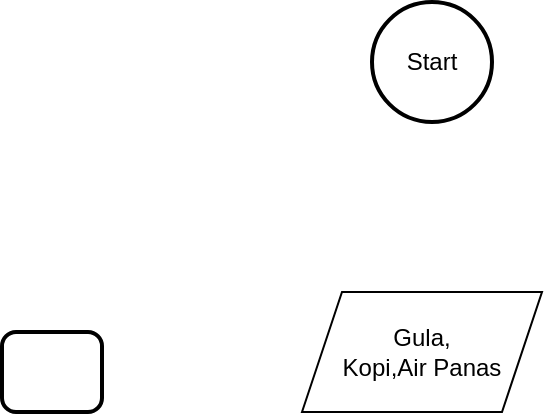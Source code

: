 <mxfile version="21.6.5" type="github">
  <diagram name="Page-1" id="FV0oEAjTnMGudxqZYHoA">
    <mxGraphModel dx="739" dy="462" grid="1" gridSize="10" guides="1" tooltips="1" connect="1" arrows="1" fold="1" page="1" pageScale="1" pageWidth="850" pageHeight="1100" math="0" shadow="0">
      <root>
        <mxCell id="0" />
        <mxCell id="1" parent="0" />
        <mxCell id="qTVbV7Np9YWSOGLKm-d4-1" value="Start" style="strokeWidth=2;html=1;shape=mxgraph.flowchart.start_2;whiteSpace=wrap;" vertex="1" parent="1">
          <mxGeometry x="345" y="55" width="60" height="60" as="geometry" />
        </mxCell>
        <mxCell id="qTVbV7Np9YWSOGLKm-d4-2" value="" style="rounded=1;whiteSpace=wrap;html=1;absoluteArcSize=1;arcSize=14;strokeWidth=2;" vertex="1" parent="1">
          <mxGeometry x="160" y="220" width="50" height="40" as="geometry" />
        </mxCell>
        <mxCell id="qTVbV7Np9YWSOGLKm-d4-4" value="Gula,&lt;br style=&quot;border-color: var(--border-color); text-align: right;&quot;&gt;&lt;div style=&quot;border-color: var(--border-color); text-align: right;&quot;&gt;&lt;span style=&quot;border-color: var(--border-color); background-color: initial;&quot;&gt;Kopi,&lt;/span&gt;&lt;span style=&quot;border-color: var(--border-color); background-color: initial;&quot;&gt;Air Panas&lt;/span&gt;&lt;/div&gt;" style="shape=parallelogram;perimeter=parallelogramPerimeter;whiteSpace=wrap;html=1;fixedSize=1;" vertex="1" parent="1">
          <mxGeometry x="310" y="200" width="120" height="60" as="geometry" />
        </mxCell>
      </root>
    </mxGraphModel>
  </diagram>
</mxfile>
